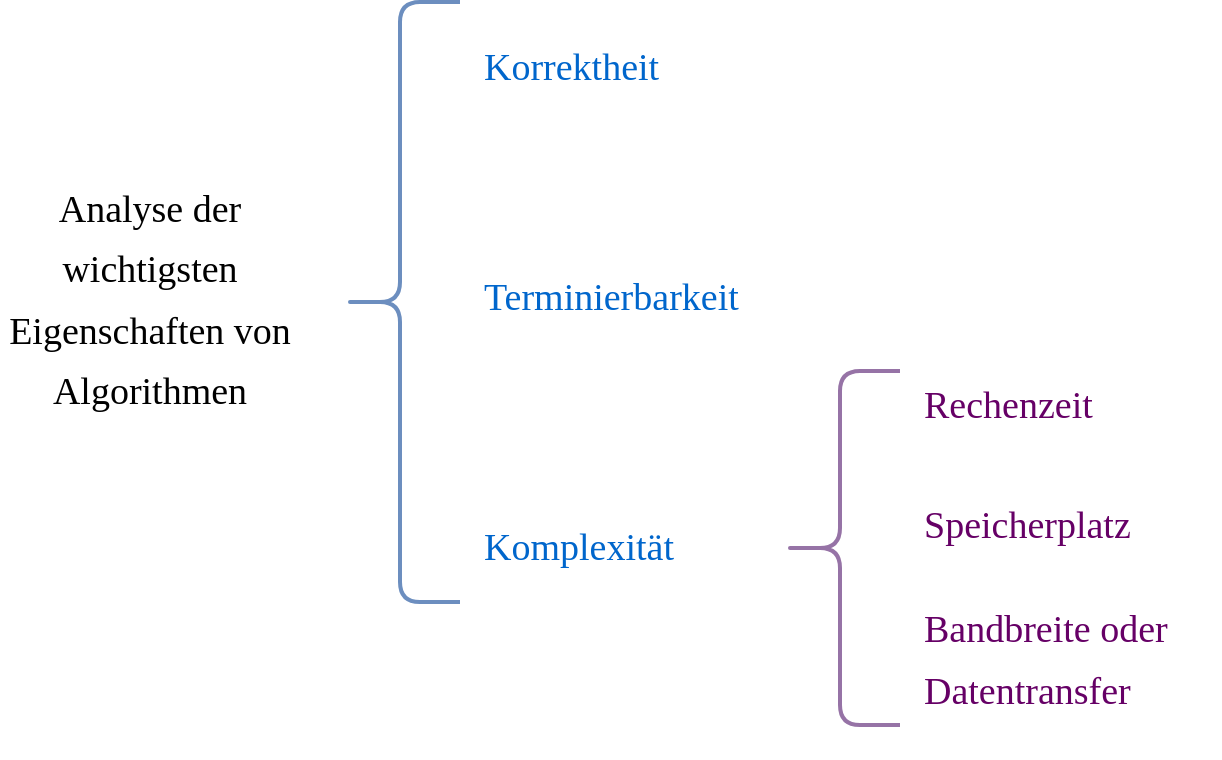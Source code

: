 <mxfile version="20.3.3" type="github">
  <diagram id="nZODWil1GGmymQJ2X7so" name="Page-1">
    <mxGraphModel dx="1116" dy="819" grid="1" gridSize="10" guides="1" tooltips="1" connect="1" arrows="1" fold="1" page="1" pageScale="1" pageWidth="827" pageHeight="1169" math="0" shadow="0">
      <root>
        <mxCell id="0" />
        <mxCell id="1" parent="0" />
        <mxCell id="2crDgvULmikyN_rwQk-E-1" value="&lt;p style=&quot;line-height: 1.6;&quot;&gt;Analyse der wichtigsten Eigenschaften von Algorithmen&lt;/p&gt;" style="text;html=1;strokeColor=none;fillColor=none;align=center;verticalAlign=middle;whiteSpace=wrap;rounded=0;fontFamily=Comic Sans MS;fontSize=19;spacing=2;" vertex="1" parent="1">
          <mxGeometry x="50" y="224" width="150" height="110" as="geometry" />
        </mxCell>
        <mxCell id="2crDgvULmikyN_rwQk-E-2" value="" style="shape=curlyBracket;whiteSpace=wrap;html=1;rounded=1;fontFamily=Comic Sans MS;fontSize=19;fillColor=#dae8fc;strokeColor=#6c8ebf;strokeWidth=2;" vertex="1" parent="1">
          <mxGeometry x="220" y="130" width="60" height="300" as="geometry" />
        </mxCell>
        <mxCell id="2crDgvULmikyN_rwQk-E-3" value="&lt;p style=&quot;line-height: 1.6;&quot;&gt;Korrektheit&lt;/p&gt;" style="text;html=1;strokeColor=none;fillColor=none;align=left;verticalAlign=middle;whiteSpace=wrap;rounded=0;fontFamily=Comic Sans MS;fontSize=19;spacing=2;fontColor=#0066CC;" vertex="1" parent="1">
          <mxGeometry x="290" y="138" width="150" height="50" as="geometry" />
        </mxCell>
        <mxCell id="2crDgvULmikyN_rwQk-E-4" value="&lt;p style=&quot;line-height: 1.6;&quot;&gt;Terminierbarkeit&lt;/p&gt;" style="text;html=1;strokeColor=none;fillColor=none;align=left;verticalAlign=middle;whiteSpace=wrap;rounded=0;fontFamily=Comic Sans MS;fontSize=19;spacing=2;fontColor=#0066CC;" vertex="1" parent="1">
          <mxGeometry x="290" y="253" width="150" height="50" as="geometry" />
        </mxCell>
        <mxCell id="2crDgvULmikyN_rwQk-E-5" value="&lt;p style=&quot;line-height: 1.6;&quot;&gt;Komplexität&lt;/p&gt;" style="text;html=1;strokeColor=none;fillColor=none;align=left;verticalAlign=middle;whiteSpace=wrap;rounded=0;fontFamily=Comic Sans MS;fontSize=19;spacing=2;fontColor=#0066CC;" vertex="1" parent="1">
          <mxGeometry x="290" y="378" width="150" height="50" as="geometry" />
        </mxCell>
        <mxCell id="2crDgvULmikyN_rwQk-E-6" value="" style="shape=curlyBracket;whiteSpace=wrap;html=1;rounded=1;fontFamily=Comic Sans MS;fontSize=19;fillColor=#e1d5e7;strokeColor=#9673a6;strokeWidth=2;" vertex="1" parent="1">
          <mxGeometry x="440" y="314.5" width="60" height="177" as="geometry" />
        </mxCell>
        <mxCell id="2crDgvULmikyN_rwQk-E-7" value="&lt;p style=&quot;line-height: 1.6;&quot;&gt;Rechenzeit&lt;/p&gt;" style="text;html=1;strokeColor=none;fillColor=none;align=left;verticalAlign=middle;whiteSpace=wrap;rounded=0;fontFamily=Comic Sans MS;fontSize=19;spacing=2;fontColor=#660066;" vertex="1" parent="1">
          <mxGeometry x="510" y="306.5" width="150" height="50" as="geometry" />
        </mxCell>
        <mxCell id="2crDgvULmikyN_rwQk-E-8" value="&lt;p style=&quot;line-height: 1.6;&quot;&gt;Speicherplatz&lt;/p&gt;" style="text;html=1;strokeColor=none;fillColor=none;align=left;verticalAlign=middle;whiteSpace=wrap;rounded=0;fontFamily=Comic Sans MS;fontSize=19;spacing=2;fontColor=#660066;" vertex="1" parent="1">
          <mxGeometry x="510" y="367" width="150" height="50" as="geometry" />
        </mxCell>
        <mxCell id="2crDgvULmikyN_rwQk-E-9" value="&lt;p style=&quot;line-height: 1.6;&quot;&gt;Bandbreite oder Datentransfer&lt;/p&gt;" style="text;html=1;strokeColor=none;fillColor=none;align=left;verticalAlign=middle;whiteSpace=wrap;rounded=0;fontFamily=Comic Sans MS;fontSize=19;spacing=2;fontColor=#660066;" vertex="1" parent="1">
          <mxGeometry x="510" y="433.5" width="150" height="50" as="geometry" />
        </mxCell>
      </root>
    </mxGraphModel>
  </diagram>
</mxfile>
